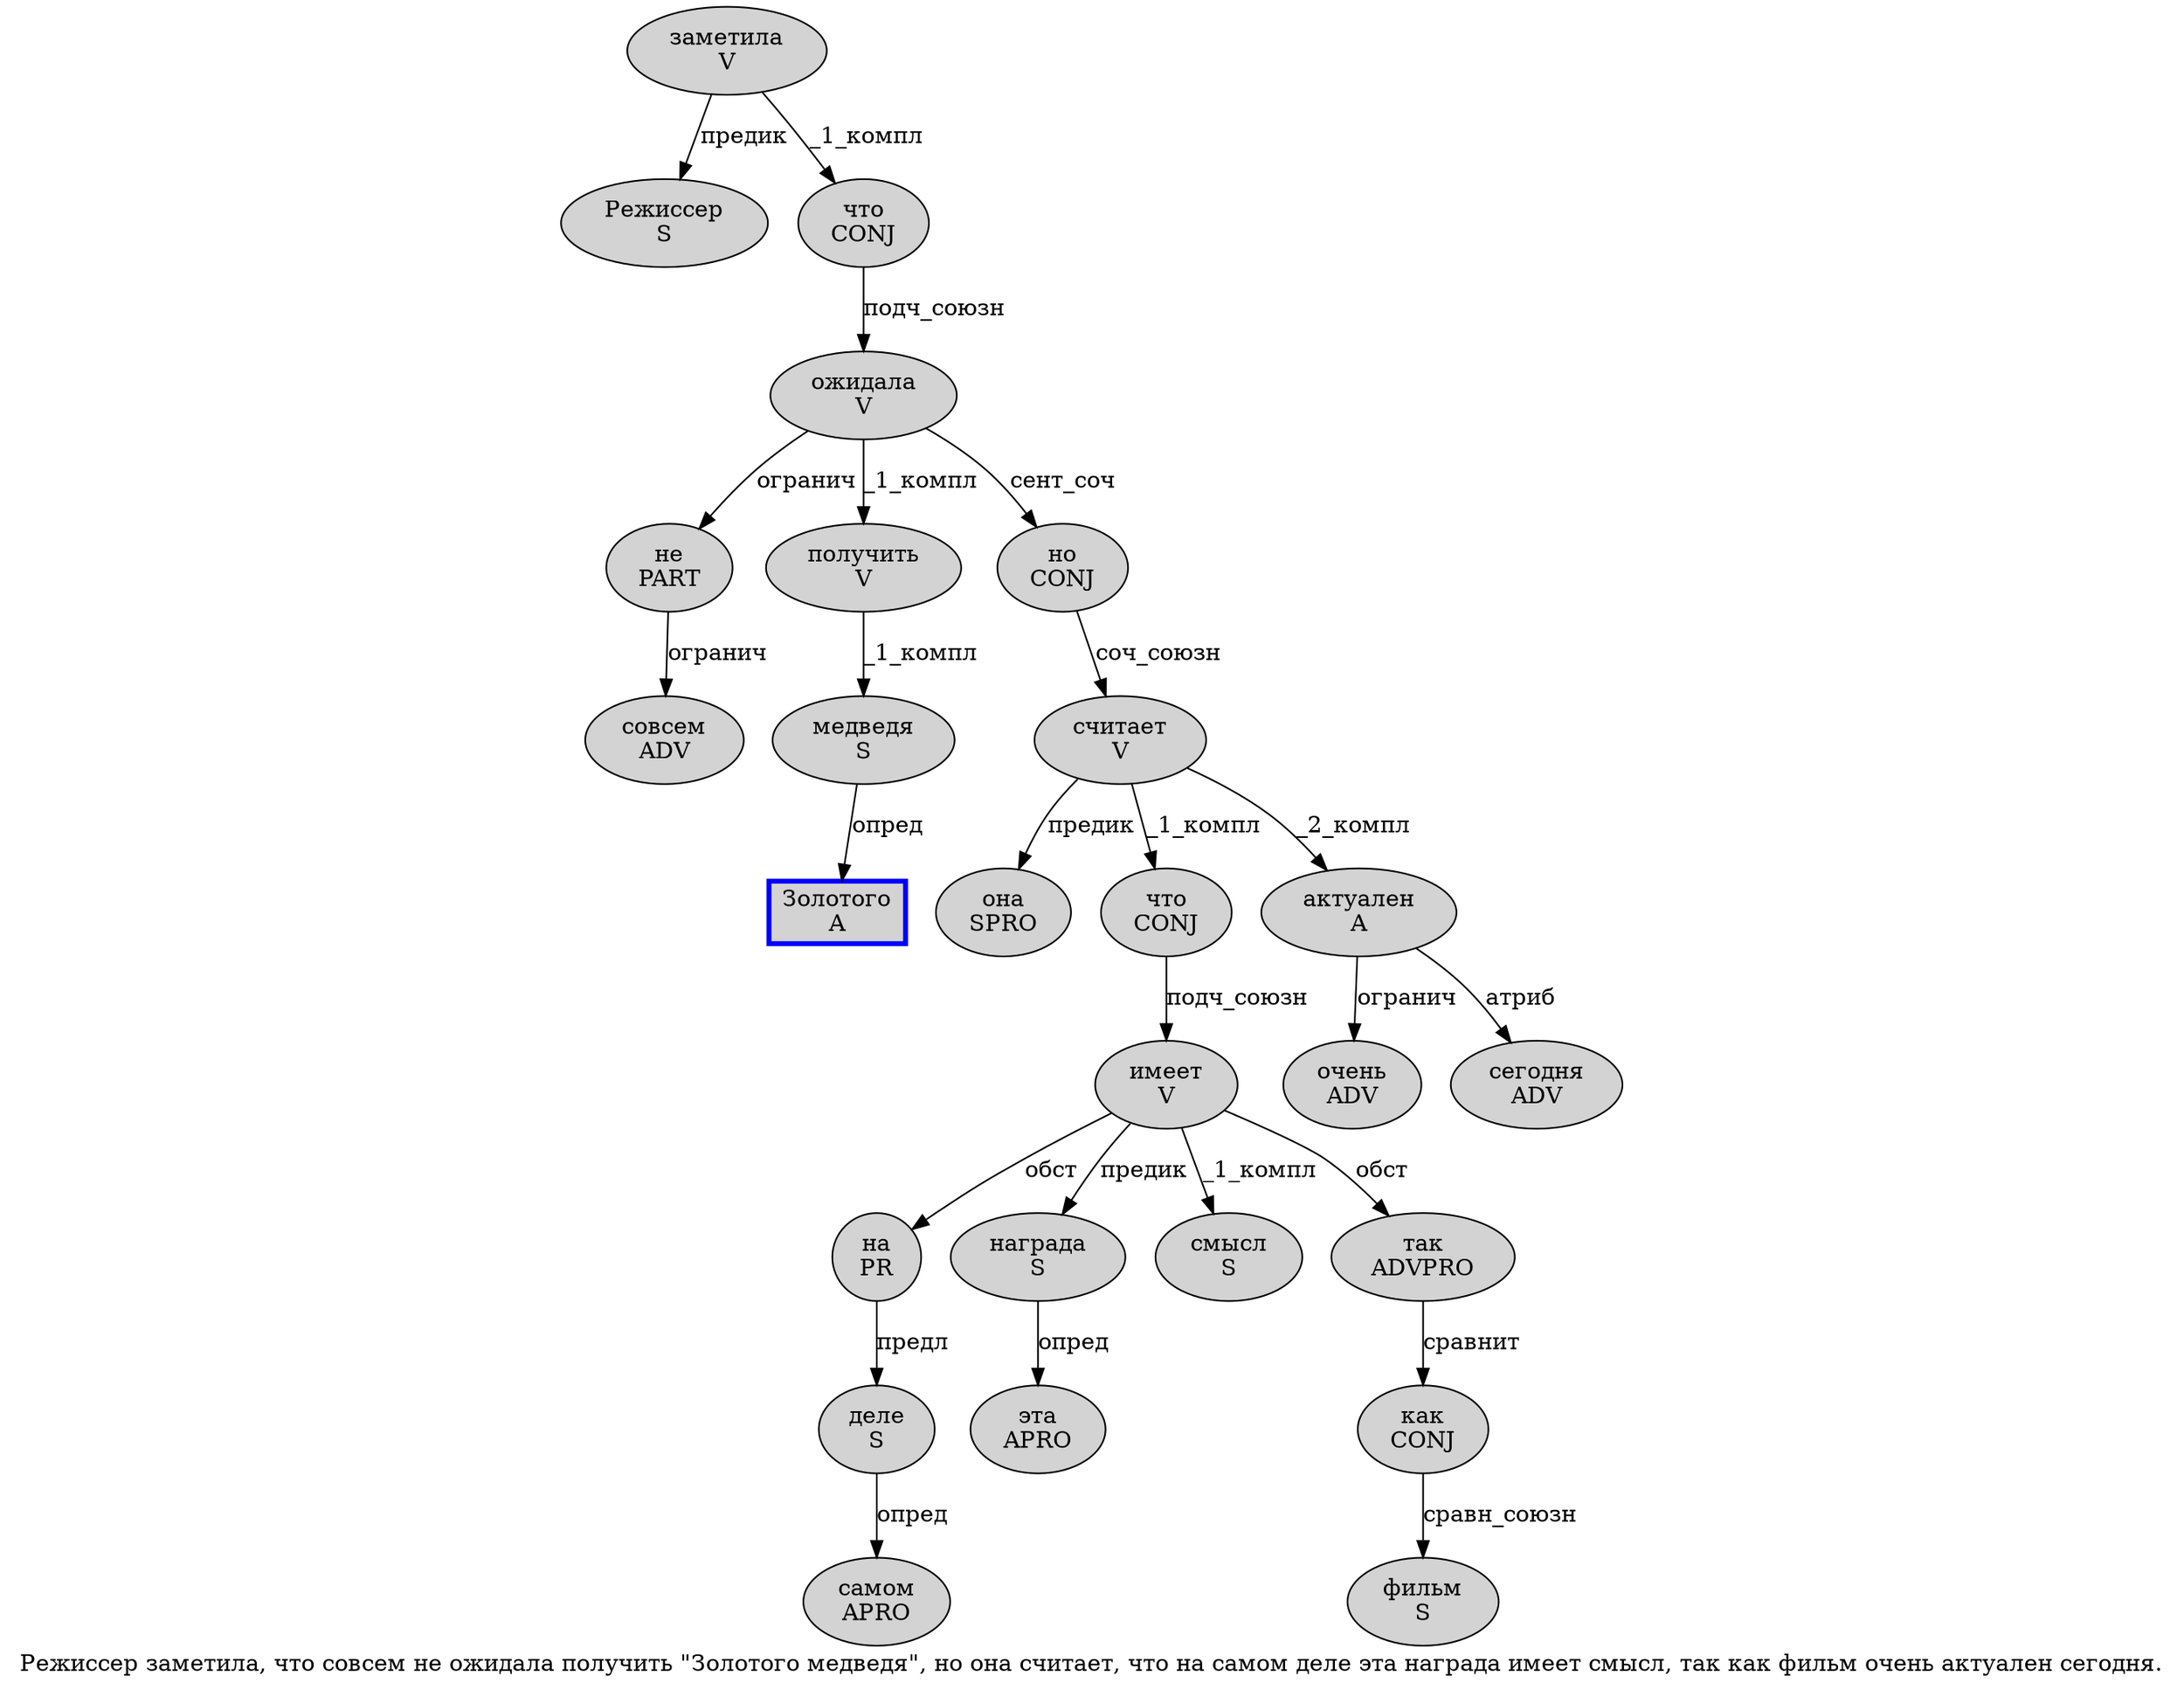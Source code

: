 digraph SENTENCE_434 {
	graph [label="Режиссер заметила, что совсем не ожидала получить \"Золотого медведя\", но она считает, что на самом деле эта награда имеет смысл, так как фильм очень актуален сегодня."]
	node [style=filled]
		0 [label="Режиссер
S" color="" fillcolor=lightgray penwidth=1 shape=ellipse]
		1 [label="заметила
V" color="" fillcolor=lightgray penwidth=1 shape=ellipse]
		3 [label="что
CONJ" color="" fillcolor=lightgray penwidth=1 shape=ellipse]
		4 [label="совсем
ADV" color="" fillcolor=lightgray penwidth=1 shape=ellipse]
		5 [label="не
PART" color="" fillcolor=lightgray penwidth=1 shape=ellipse]
		6 [label="ожидала
V" color="" fillcolor=lightgray penwidth=1 shape=ellipse]
		7 [label="получить
V" color="" fillcolor=lightgray penwidth=1 shape=ellipse]
		9 [label="Золотого
A" color=blue fillcolor=lightgray penwidth=3 shape=box]
		10 [label="медведя
S" color="" fillcolor=lightgray penwidth=1 shape=ellipse]
		13 [label="но
CONJ" color="" fillcolor=lightgray penwidth=1 shape=ellipse]
		14 [label="она
SPRO" color="" fillcolor=lightgray penwidth=1 shape=ellipse]
		15 [label="считает
V" color="" fillcolor=lightgray penwidth=1 shape=ellipse]
		17 [label="что
CONJ" color="" fillcolor=lightgray penwidth=1 shape=ellipse]
		18 [label="на
PR" color="" fillcolor=lightgray penwidth=1 shape=ellipse]
		19 [label="самом
APRO" color="" fillcolor=lightgray penwidth=1 shape=ellipse]
		20 [label="деле
S" color="" fillcolor=lightgray penwidth=1 shape=ellipse]
		21 [label="эта
APRO" color="" fillcolor=lightgray penwidth=1 shape=ellipse]
		22 [label="награда
S" color="" fillcolor=lightgray penwidth=1 shape=ellipse]
		23 [label="имеет
V" color="" fillcolor=lightgray penwidth=1 shape=ellipse]
		24 [label="смысл
S" color="" fillcolor=lightgray penwidth=1 shape=ellipse]
		26 [label="так
ADVPRO" color="" fillcolor=lightgray penwidth=1 shape=ellipse]
		27 [label="как
CONJ" color="" fillcolor=lightgray penwidth=1 shape=ellipse]
		28 [label="фильм
S" color="" fillcolor=lightgray penwidth=1 shape=ellipse]
		29 [label="очень
ADV" color="" fillcolor=lightgray penwidth=1 shape=ellipse]
		30 [label="актуален
A" color="" fillcolor=lightgray penwidth=1 shape=ellipse]
		31 [label="сегодня
ADV" color="" fillcolor=lightgray penwidth=1 shape=ellipse]
			7 -> 10 [label="_1_компл"]
			5 -> 4 [label="огранич"]
			26 -> 27 [label="сравнит"]
			15 -> 14 [label="предик"]
			15 -> 17 [label="_1_компл"]
			15 -> 30 [label="_2_компл"]
			27 -> 28 [label="сравн_союзн"]
			17 -> 23 [label="подч_союзн"]
			1 -> 0 [label="предик"]
			1 -> 3 [label="_1_компл"]
			23 -> 18 [label="обст"]
			23 -> 22 [label="предик"]
			23 -> 24 [label="_1_компл"]
			23 -> 26 [label="обст"]
			3 -> 6 [label="подч_союзн"]
			30 -> 29 [label="огранич"]
			30 -> 31 [label="атриб"]
			20 -> 19 [label="опред"]
			22 -> 21 [label="опред"]
			6 -> 5 [label="огранич"]
			6 -> 7 [label="_1_компл"]
			6 -> 13 [label="сент_соч"]
			10 -> 9 [label="опред"]
			18 -> 20 [label="предл"]
			13 -> 15 [label="соч_союзн"]
}